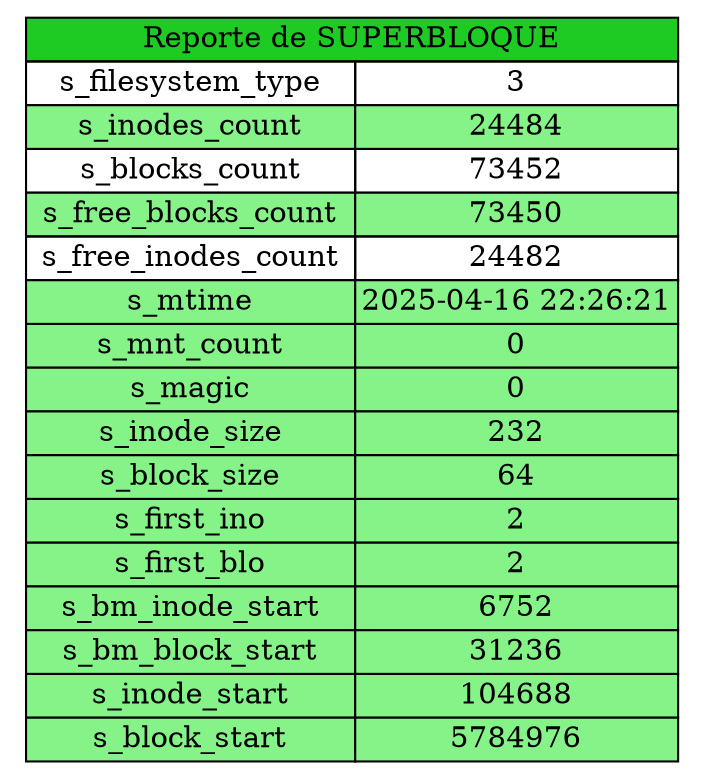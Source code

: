 digraph {
	node [shape=plaintext]
	table [label=<
		<TABLE BORDER="0" CELLBORDER="1" CELLSPACING="0">
			<TR><TD bgcolor="#1ECB23" COLSPAN="2"> Reporte de SUPERBLOQUE </TD></TR>
			<TR><TD> s_filesystem_type </TD><TD>3</TD></TR>
			<TR><TD bgcolor="#85F388"> s_inodes_count </TD><TD bgcolor="#85F388">24484</TD></TR>
			<TR><TD> s_blocks_count </TD><TD>73452</TD></TR>
			<TR><TD bgcolor="#85F388"> s_free_blocks_count </TD><TD bgcolor="#85F388">73450</TD></TR>
			<TR><TD> s_free_inodes_count </TD><TD>24482</TD></TR>
			<TR><TD bgcolor="#85F388"> s_mtime </TD><TD bgcolor="#85F388">2025-04-16 22:26:21</TD></TR>
			<TR><TD bgcolor="#85F388"> s_mnt_count </TD><TD bgcolor="#85F388">0</TD></TR>
			<TR><TD bgcolor="#85F388"> s_magic </TD><TD bgcolor="#85F388">0</TD></TR>
			<TR><TD bgcolor="#85F388"> s_inode_size </TD><TD bgcolor="#85F388">232</TD></TR>
			<TR><TD bgcolor="#85F388"> s_block_size </TD><TD bgcolor="#85F388">64</TD></TR>
			<TR><TD bgcolor="#85F388"> s_first_ino </TD><TD bgcolor="#85F388">2</TD></TR>
			<TR><TD bgcolor="#85F388"> s_first_blo </TD><TD bgcolor="#85F388">2</TD></TR>
			<TR><TD bgcolor="#85F388"> s_bm_inode_start </TD><TD bgcolor="#85F388">6752</TD></TR>
			<TR><TD bgcolor="#85F388"> s_bm_block_start </TD><TD bgcolor="#85F388">31236</TD></TR>
			<TR><TD bgcolor="#85F388"> s_inode_start </TD><TD bgcolor="#85F388">104688</TD></TR>
			<TR><TD bgcolor="#85F388"> s_block_start </TD><TD bgcolor="#85F388">5784976</TD></TR>
		</TABLE>
	>]
}
